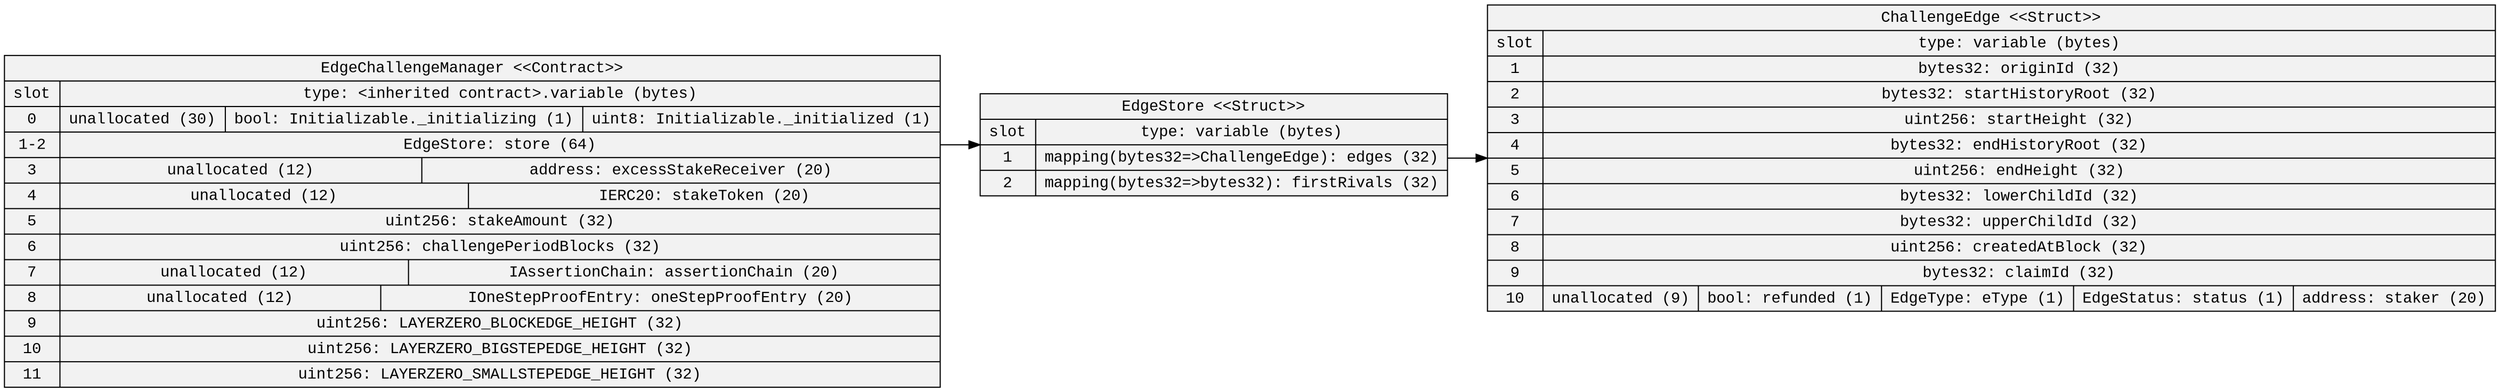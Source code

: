 
digraph StorageDiagram {
rankdir=LR
color=black
arrowhead=open
node [shape=record, style=filled, fillcolor=gray95 fontname="Courier New"]
3 [label="EdgeChallengeManager \<\<Contract\>\>\n | {{ slot| 0 | 1-2 | 3 | 4 | 5 | 6 | 7 | 8 | 9 | 10 | 11 } | { type: \<inherited contract\>.variable (bytes) | {  unallocated (30)  |  bool: Initializable._initializing (1)  |  uint8: Initializable._initialized (1) } | { <18> EdgeStore: store (64) } | {  unallocated (12)  |  address: excessStakeReceiver (20) } | {  unallocated (12)  |  IERC20: stakeToken (20) } | {  uint256: stakeAmount (32) } | {  uint256: challengePeriodBlocks (32) } | {  unallocated (12)  |  IAssertionChain: assertionChain (20) } | {  unallocated (12)  |  IOneStepProofEntry: oneStepProofEntry (20) } | {  uint256: LAYERZERO_BLOCKEDGE_HEIGHT (32) } | {  uint256: LAYERZERO_BIGSTEPEDGE_HEIGHT (32) } | {  uint256: LAYERZERO_SMALLSTEPEDGE_HEIGHT (32) }}}"]

1 [label="ChallengeEdge \<\<Struct\>\>\n | {{ slot| 1 | 2 | 3 | 4 | 5 | 6 | 7 | 8 | 9 | 10 } | { type: variable (bytes) | {  bytes32: originId (32) } | {  bytes32: startHistoryRoot (32) } | {  uint256: startHeight (32) } | {  bytes32: endHistoryRoot (32) } | {  uint256: endHeight (32) } | {  bytes32: lowerChildId (32) } | {  bytes32: upperChildId (32) } | {  uint256: createdAtBlock (32) } | {  bytes32: claimId (32) } | {  unallocated (9)  |  bool: refunded (1)  |  EdgeType: eType (1)  |  EdgeStatus: status (1)  |  address: staker (20) }}}"]

2 [label="EdgeStore \<\<Struct\>\>\n | {{ slot| 1 | 2 } | { type: variable (bytes) | { <16> mapping\(bytes32=\>ChallengeEdge\): edges (32) } | {  mapping\(bytes32=\>bytes32\): firstRivals (32) }}}"]

 3:18 -> 2
 2:16 -> 1
}